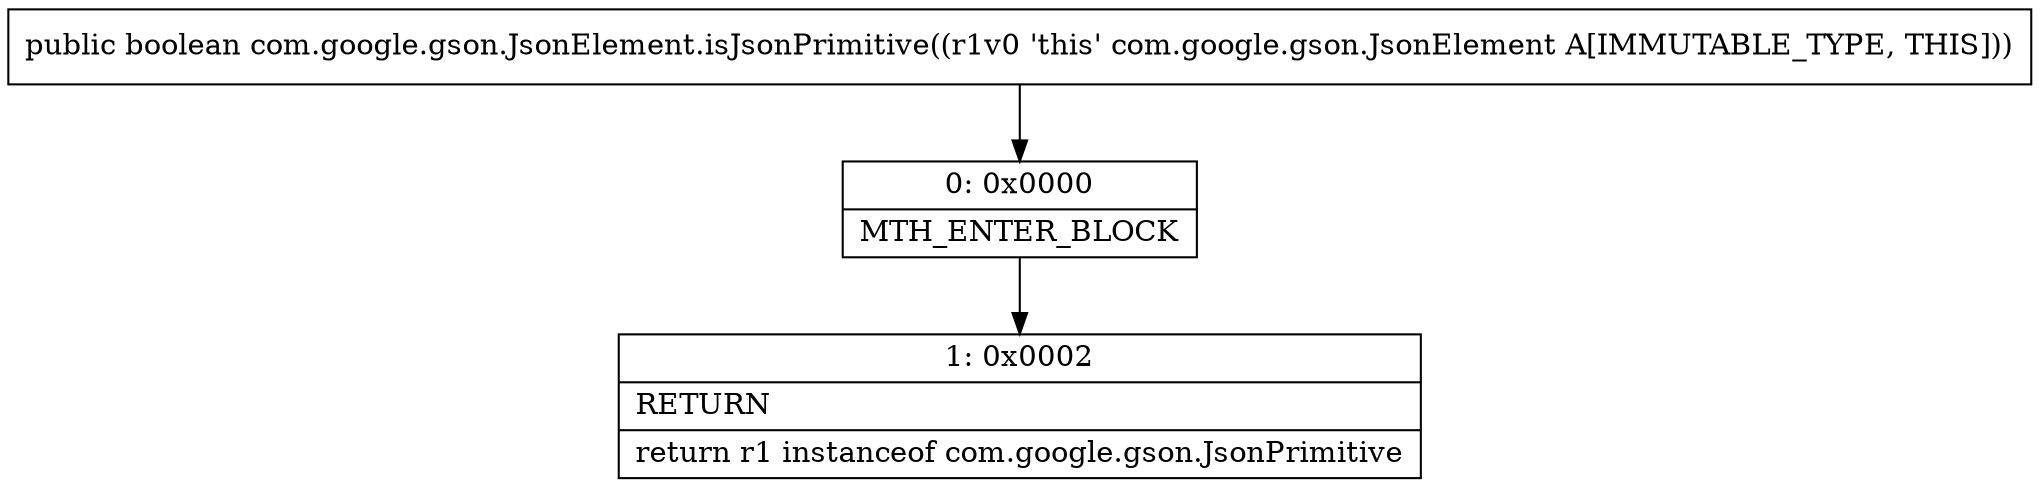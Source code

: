 digraph "CFG forcom.google.gson.JsonElement.isJsonPrimitive()Z" {
Node_0 [shape=record,label="{0\:\ 0x0000|MTH_ENTER_BLOCK\l}"];
Node_1 [shape=record,label="{1\:\ 0x0002|RETURN\l|return r1 instanceof com.google.gson.JsonPrimitive\l}"];
MethodNode[shape=record,label="{public boolean com.google.gson.JsonElement.isJsonPrimitive((r1v0 'this' com.google.gson.JsonElement A[IMMUTABLE_TYPE, THIS])) }"];
MethodNode -> Node_0;
Node_0 -> Node_1;
}

